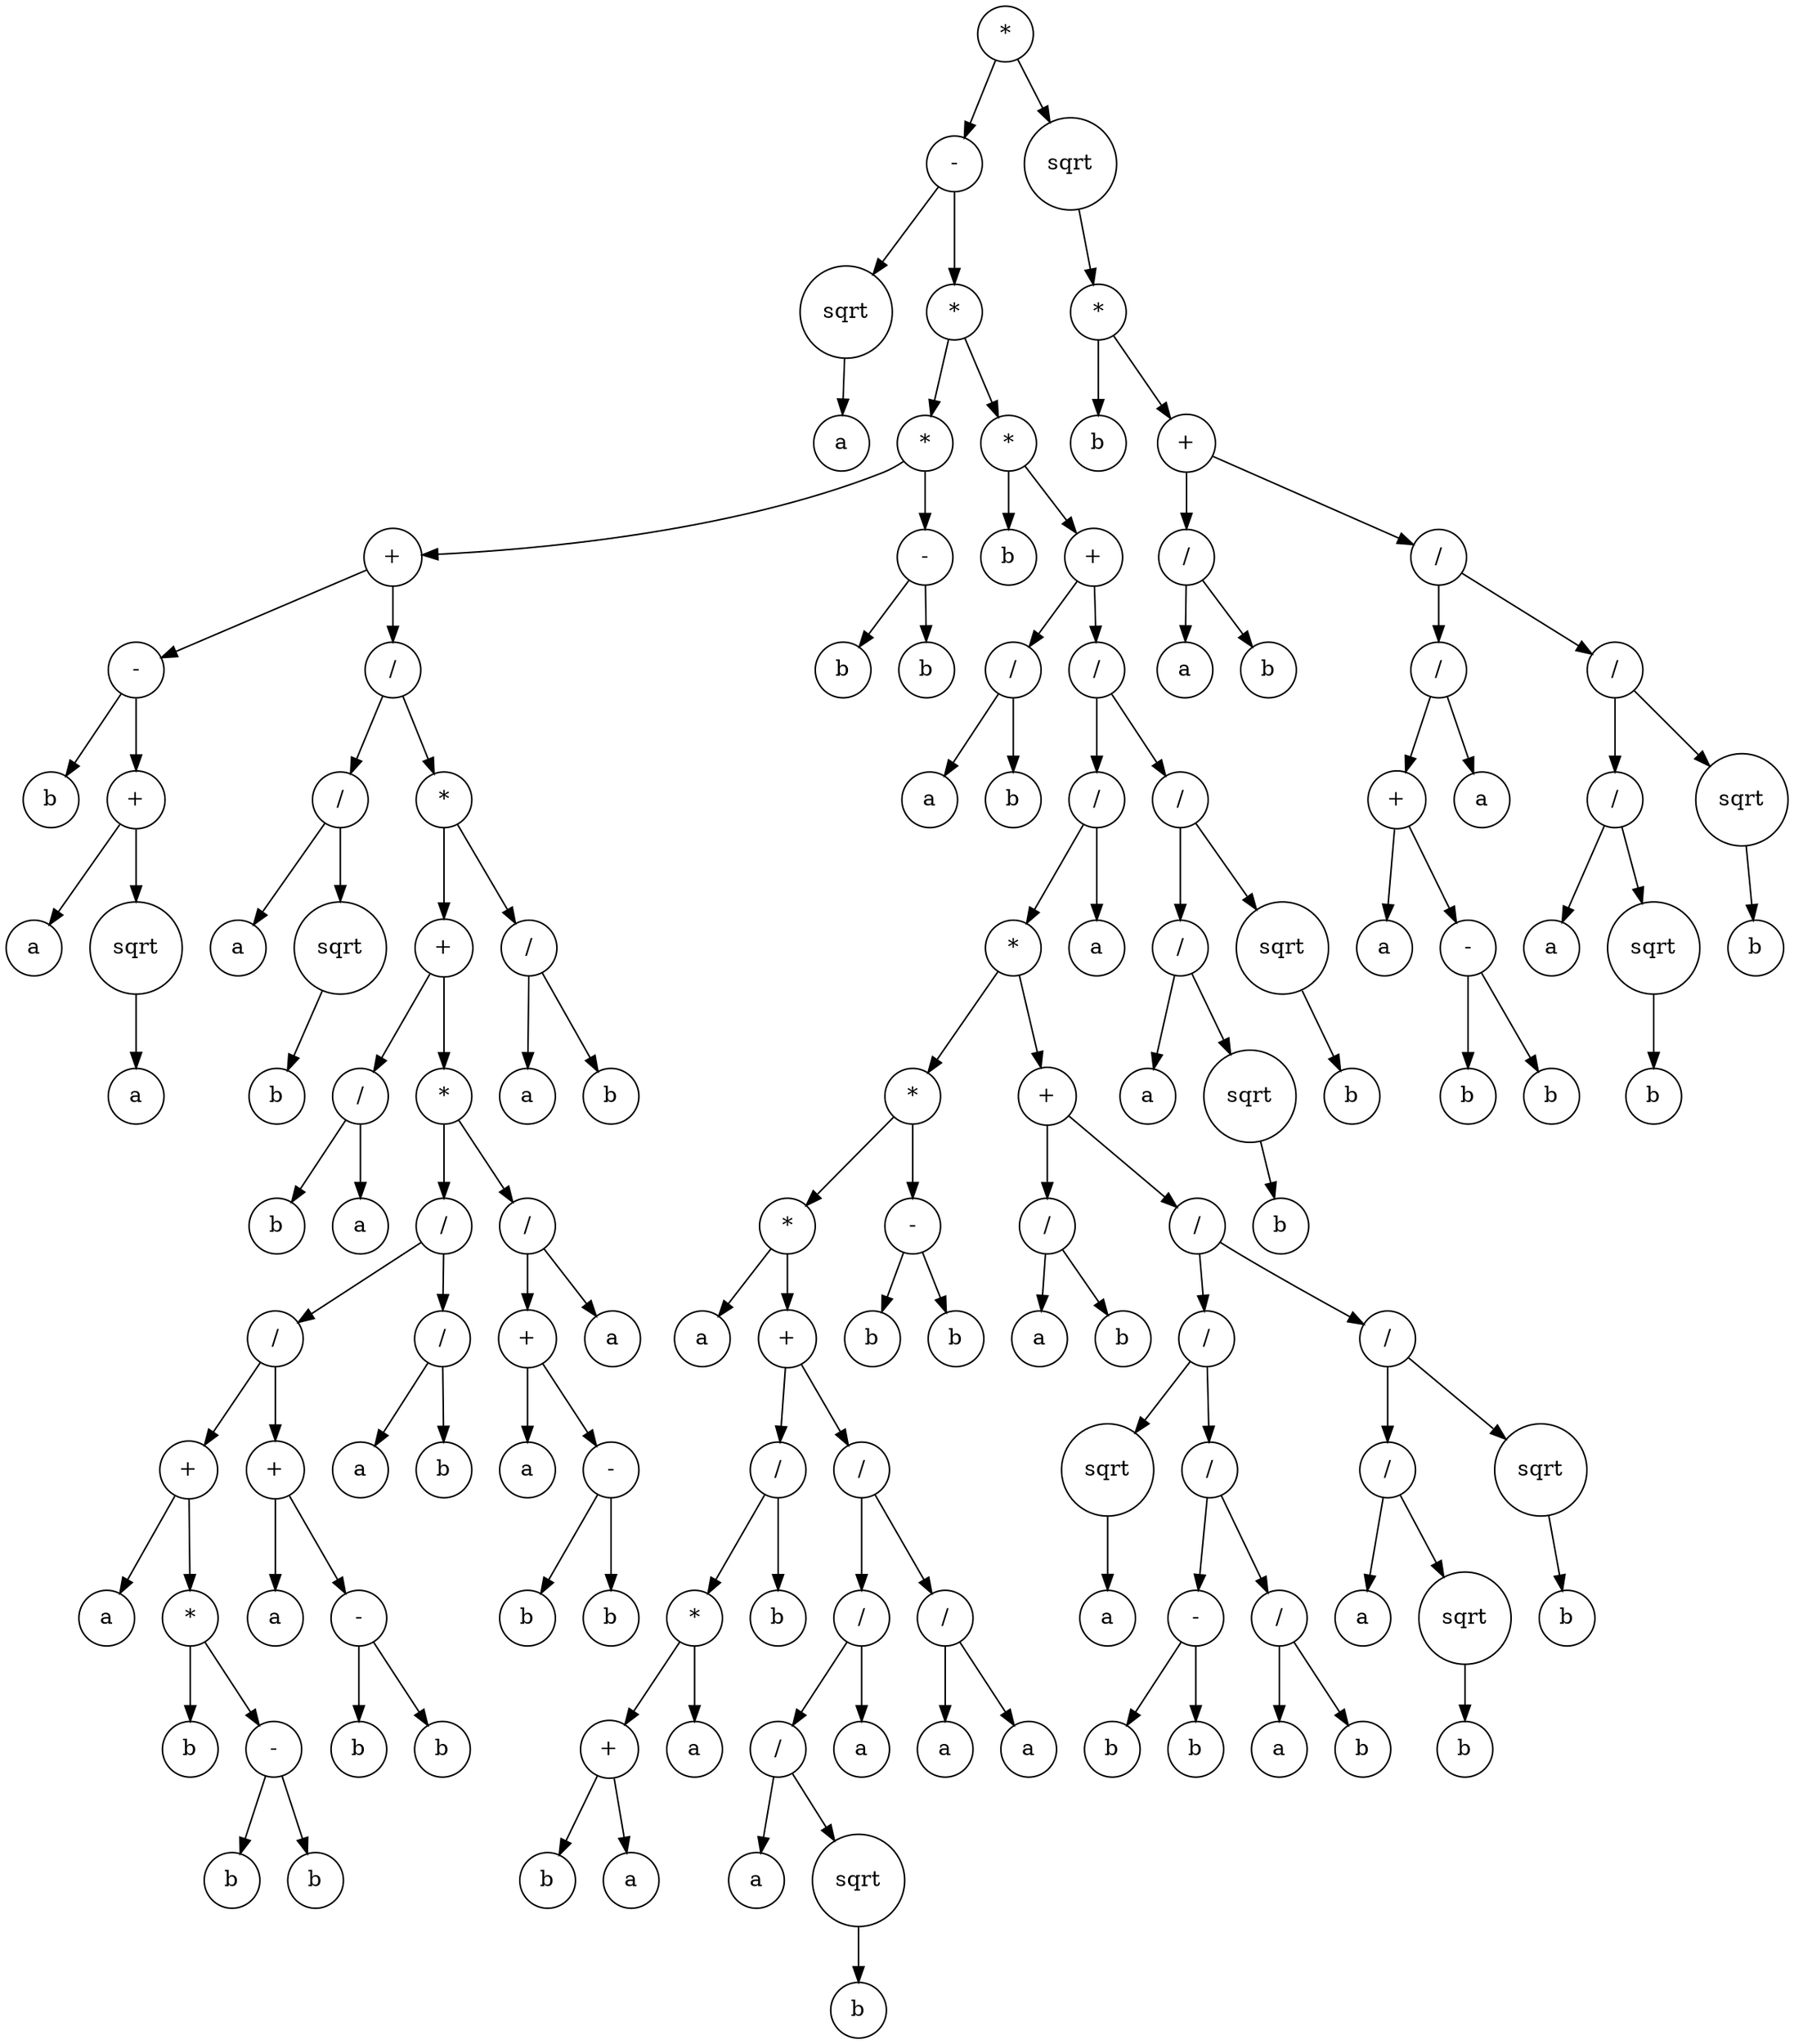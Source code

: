 digraph g {
graph [ordering=out];
node [shape=circle];
n[label = "*"];
n0[label = "-"];
n00[label = "sqrt"];
n000[label = "a"];
n00 -> n000;
n0 -> n00;
n01[label = "*"];
n010[label = "*"];
n0100[label = "+"];
n01000[label = "-"];
n010000[label = "b"];
n01000 -> n010000;
n010001[label = "+"];
n0100010[label = "a"];
n010001 -> n0100010;
n0100011[label = "sqrt"];
n01000110[label = "a"];
n0100011 -> n01000110;
n010001 -> n0100011;
n01000 -> n010001;
n0100 -> n01000;
n01001[label = "/"];
n010010[label = "/"];
n0100100[label = "a"];
n010010 -> n0100100;
n0100101[label = "sqrt"];
n01001010[label = "b"];
n0100101 -> n01001010;
n010010 -> n0100101;
n01001 -> n010010;
n010011[label = "*"];
n0100110[label = "+"];
n01001100[label = "/"];
n010011000[label = "b"];
n01001100 -> n010011000;
n010011001[label = "a"];
n01001100 -> n010011001;
n0100110 -> n01001100;
n01001101[label = "*"];
n010011010[label = "/"];
n0100110100[label = "/"];
n01001101000[label = "+"];
n010011010000[label = "a"];
n01001101000 -> n010011010000;
n010011010001[label = "*"];
n0100110100010[label = "b"];
n010011010001 -> n0100110100010;
n0100110100011[label = "-"];
n01001101000110[label = "b"];
n0100110100011 -> n01001101000110;
n01001101000111[label = "b"];
n0100110100011 -> n01001101000111;
n010011010001 -> n0100110100011;
n01001101000 -> n010011010001;
n0100110100 -> n01001101000;
n01001101001[label = "+"];
n010011010010[label = "a"];
n01001101001 -> n010011010010;
n010011010011[label = "-"];
n0100110100110[label = "b"];
n010011010011 -> n0100110100110;
n0100110100111[label = "b"];
n010011010011 -> n0100110100111;
n01001101001 -> n010011010011;
n0100110100 -> n01001101001;
n010011010 -> n0100110100;
n0100110101[label = "/"];
n01001101010[label = "a"];
n0100110101 -> n01001101010;
n01001101011[label = "b"];
n0100110101 -> n01001101011;
n010011010 -> n0100110101;
n01001101 -> n010011010;
n010011011[label = "/"];
n0100110110[label = "+"];
n01001101100[label = "a"];
n0100110110 -> n01001101100;
n01001101101[label = "-"];
n010011011010[label = "b"];
n01001101101 -> n010011011010;
n010011011011[label = "b"];
n01001101101 -> n010011011011;
n0100110110 -> n01001101101;
n010011011 -> n0100110110;
n0100110111[label = "a"];
n010011011 -> n0100110111;
n01001101 -> n010011011;
n0100110 -> n01001101;
n010011 -> n0100110;
n0100111[label = "/"];
n01001110[label = "a"];
n0100111 -> n01001110;
n01001111[label = "b"];
n0100111 -> n01001111;
n010011 -> n0100111;
n01001 -> n010011;
n0100 -> n01001;
n010 -> n0100;
n0101[label = "-"];
n01010[label = "b"];
n0101 -> n01010;
n01011[label = "b"];
n0101 -> n01011;
n010 -> n0101;
n01 -> n010;
n011[label = "*"];
n0110[label = "b"];
n011 -> n0110;
n0111[label = "+"];
n01110[label = "/"];
n011100[label = "a"];
n01110 -> n011100;
n011101[label = "b"];
n01110 -> n011101;
n0111 -> n01110;
n01111[label = "/"];
n011110[label = "/"];
n0111100[label = "*"];
n01111000[label = "*"];
n011110000[label = "*"];
n0111100000[label = "a"];
n011110000 -> n0111100000;
n0111100001[label = "+"];
n01111000010[label = "/"];
n011110000100[label = "*"];
n0111100001000[label = "+"];
n01111000010000[label = "b"];
n0111100001000 -> n01111000010000;
n01111000010001[label = "a"];
n0111100001000 -> n01111000010001;
n011110000100 -> n0111100001000;
n0111100001001[label = "a"];
n011110000100 -> n0111100001001;
n01111000010 -> n011110000100;
n011110000101[label = "b"];
n01111000010 -> n011110000101;
n0111100001 -> n01111000010;
n01111000011[label = "/"];
n011110000110[label = "/"];
n0111100001100[label = "/"];
n01111000011000[label = "a"];
n0111100001100 -> n01111000011000;
n01111000011001[label = "sqrt"];
n011110000110010[label = "b"];
n01111000011001 -> n011110000110010;
n0111100001100 -> n01111000011001;
n011110000110 -> n0111100001100;
n0111100001101[label = "a"];
n011110000110 -> n0111100001101;
n01111000011 -> n011110000110;
n011110000111[label = "/"];
n0111100001110[label = "a"];
n011110000111 -> n0111100001110;
n0111100001111[label = "a"];
n011110000111 -> n0111100001111;
n01111000011 -> n011110000111;
n0111100001 -> n01111000011;
n011110000 -> n0111100001;
n01111000 -> n011110000;
n011110001[label = "-"];
n0111100010[label = "b"];
n011110001 -> n0111100010;
n0111100011[label = "b"];
n011110001 -> n0111100011;
n01111000 -> n011110001;
n0111100 -> n01111000;
n01111001[label = "+"];
n011110010[label = "/"];
n0111100100[label = "a"];
n011110010 -> n0111100100;
n0111100101[label = "b"];
n011110010 -> n0111100101;
n01111001 -> n011110010;
n011110011[label = "/"];
n0111100110[label = "/"];
n01111001100[label = "sqrt"];
n011110011000[label = "a"];
n01111001100 -> n011110011000;
n0111100110 -> n01111001100;
n01111001101[label = "/"];
n011110011010[label = "-"];
n0111100110100[label = "b"];
n011110011010 -> n0111100110100;
n0111100110101[label = "b"];
n011110011010 -> n0111100110101;
n01111001101 -> n011110011010;
n011110011011[label = "/"];
n0111100110110[label = "a"];
n011110011011 -> n0111100110110;
n0111100110111[label = "b"];
n011110011011 -> n0111100110111;
n01111001101 -> n011110011011;
n0111100110 -> n01111001101;
n011110011 -> n0111100110;
n0111100111[label = "/"];
n01111001110[label = "/"];
n011110011100[label = "a"];
n01111001110 -> n011110011100;
n011110011101[label = "sqrt"];
n0111100111010[label = "b"];
n011110011101 -> n0111100111010;
n01111001110 -> n011110011101;
n0111100111 -> n01111001110;
n01111001111[label = "sqrt"];
n011110011110[label = "b"];
n01111001111 -> n011110011110;
n0111100111 -> n01111001111;
n011110011 -> n0111100111;
n01111001 -> n011110011;
n0111100 -> n01111001;
n011110 -> n0111100;
n0111101[label = "a"];
n011110 -> n0111101;
n01111 -> n011110;
n011111[label = "/"];
n0111110[label = "/"];
n01111100[label = "a"];
n0111110 -> n01111100;
n01111101[label = "sqrt"];
n011111010[label = "b"];
n01111101 -> n011111010;
n0111110 -> n01111101;
n011111 -> n0111110;
n0111111[label = "sqrt"];
n01111110[label = "b"];
n0111111 -> n01111110;
n011111 -> n0111111;
n01111 -> n011111;
n0111 -> n01111;
n011 -> n0111;
n01 -> n011;
n0 -> n01;
n -> n0;
n1[label = "sqrt"];
n10[label = "*"];
n100[label = "b"];
n10 -> n100;
n101[label = "+"];
n1010[label = "/"];
n10100[label = "a"];
n1010 -> n10100;
n10101[label = "b"];
n1010 -> n10101;
n101 -> n1010;
n1011[label = "/"];
n10110[label = "/"];
n101100[label = "+"];
n1011000[label = "a"];
n101100 -> n1011000;
n1011001[label = "-"];
n10110010[label = "b"];
n1011001 -> n10110010;
n10110011[label = "b"];
n1011001 -> n10110011;
n101100 -> n1011001;
n10110 -> n101100;
n101101[label = "a"];
n10110 -> n101101;
n1011 -> n10110;
n10111[label = "/"];
n101110[label = "/"];
n1011100[label = "a"];
n101110 -> n1011100;
n1011101[label = "sqrt"];
n10111010[label = "b"];
n1011101 -> n10111010;
n101110 -> n1011101;
n10111 -> n101110;
n101111[label = "sqrt"];
n1011110[label = "b"];
n101111 -> n1011110;
n10111 -> n101111;
n1011 -> n10111;
n101 -> n1011;
n10 -> n101;
n1 -> n10;
n -> n1;
}
